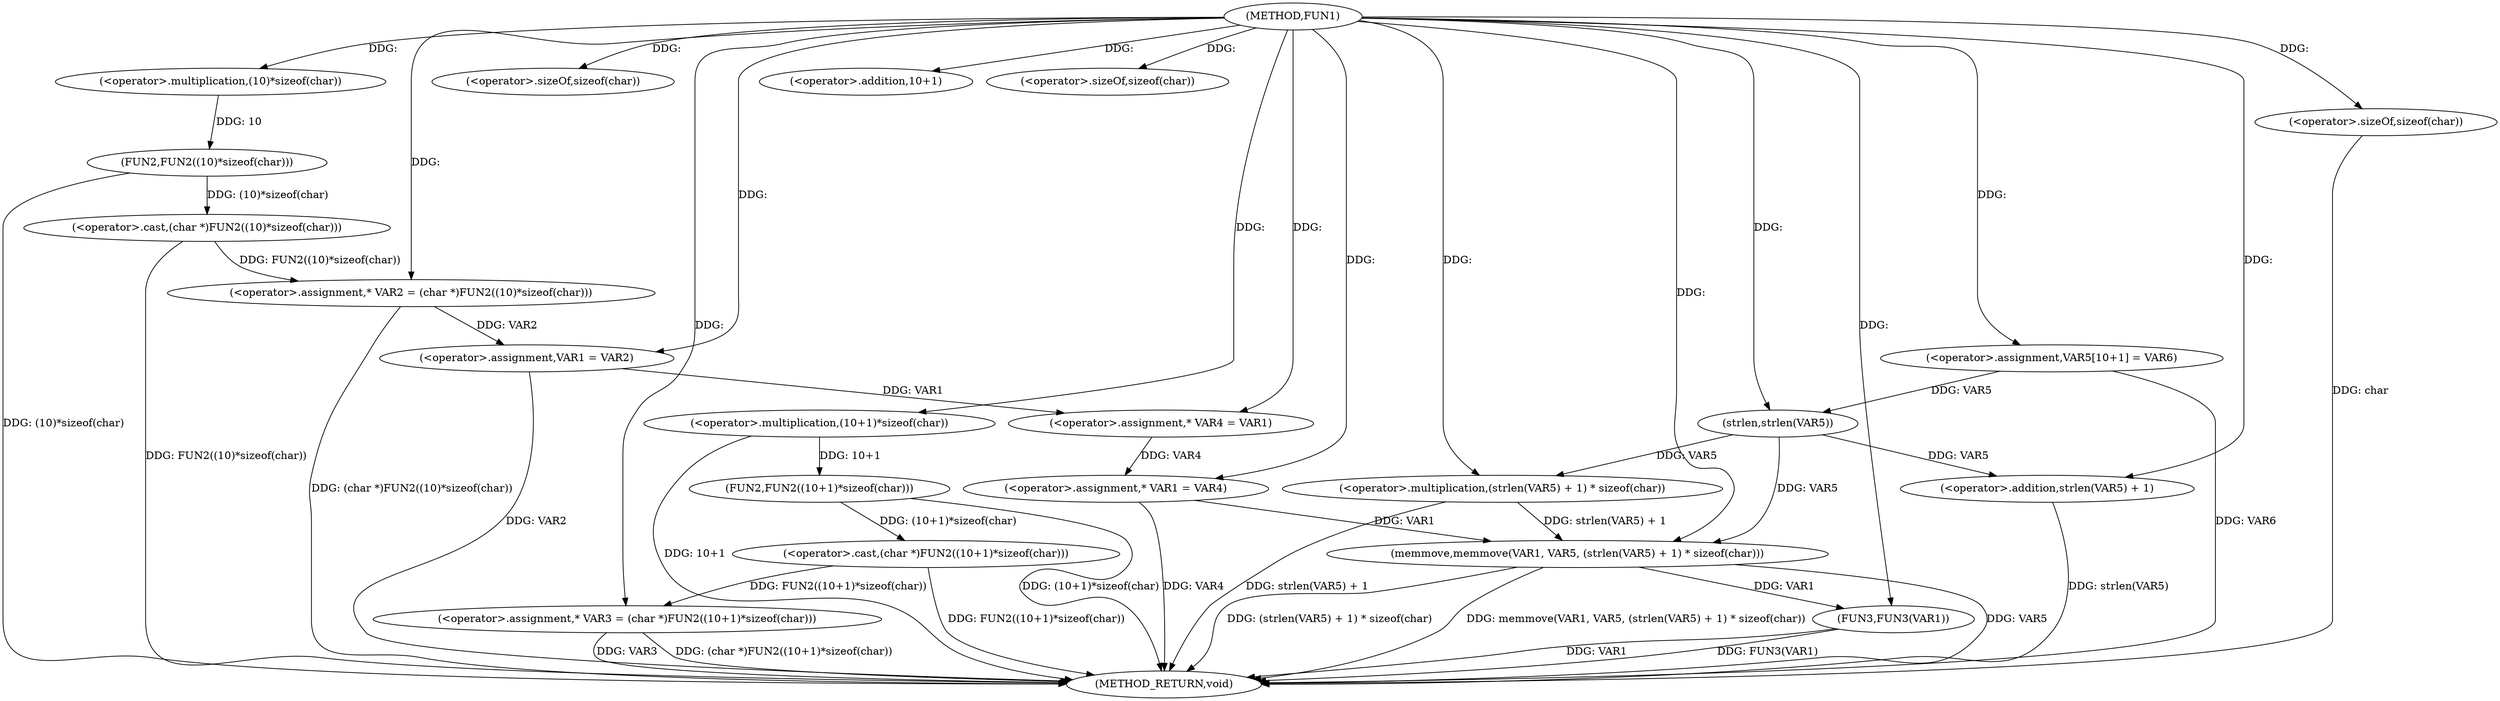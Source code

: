 digraph FUN1 {  
"1000100" [label = "(METHOD,FUN1)" ]
"1000154" [label = "(METHOD_RETURN,void)" ]
"1000104" [label = "(<operator>.assignment,* VAR2 = (char *)FUN2((10)*sizeof(char)))" ]
"1000106" [label = "(<operator>.cast,(char *)FUN2((10)*sizeof(char)))" ]
"1000108" [label = "(FUN2,FUN2((10)*sizeof(char)))" ]
"1000109" [label = "(<operator>.multiplication,(10)*sizeof(char))" ]
"1000111" [label = "(<operator>.sizeOf,sizeof(char))" ]
"1000114" [label = "(<operator>.assignment,* VAR3 = (char *)FUN2((10+1)*sizeof(char)))" ]
"1000116" [label = "(<operator>.cast,(char *)FUN2((10+1)*sizeof(char)))" ]
"1000118" [label = "(FUN2,FUN2((10+1)*sizeof(char)))" ]
"1000119" [label = "(<operator>.multiplication,(10+1)*sizeof(char))" ]
"1000120" [label = "(<operator>.addition,10+1)" ]
"1000123" [label = "(<operator>.sizeOf,sizeof(char))" ]
"1000125" [label = "(<operator>.assignment,VAR1 = VAR2)" ]
"1000130" [label = "(<operator>.assignment,* VAR4 = VAR1)" ]
"1000134" [label = "(<operator>.assignment,* VAR1 = VAR4)" ]
"1000139" [label = "(<operator>.assignment,VAR5[10+1] = VAR6)" ]
"1000142" [label = "(memmove,memmove(VAR1, VAR5, (strlen(VAR5) + 1) * sizeof(char)))" ]
"1000145" [label = "(<operator>.multiplication,(strlen(VAR5) + 1) * sizeof(char))" ]
"1000146" [label = "(<operator>.addition,strlen(VAR5) + 1)" ]
"1000147" [label = "(strlen,strlen(VAR5))" ]
"1000150" [label = "(<operator>.sizeOf,sizeof(char))" ]
"1000152" [label = "(FUN3,FUN3(VAR1))" ]
  "1000142" -> "1000154"  [ label = "DDG: memmove(VAR1, VAR5, (strlen(VAR5) + 1) * sizeof(char))"] 
  "1000106" -> "1000154"  [ label = "DDG: FUN2((10)*sizeof(char))"] 
  "1000150" -> "1000154"  [ label = "DDG: char"] 
  "1000152" -> "1000154"  [ label = "DDG: FUN3(VAR1)"] 
  "1000114" -> "1000154"  [ label = "DDG: VAR3"] 
  "1000116" -> "1000154"  [ label = "DDG: FUN2((10+1)*sizeof(char))"] 
  "1000119" -> "1000154"  [ label = "DDG: 10+1"] 
  "1000118" -> "1000154"  [ label = "DDG: (10+1)*sizeof(char)"] 
  "1000145" -> "1000154"  [ label = "DDG: strlen(VAR5) + 1"] 
  "1000139" -> "1000154"  [ label = "DDG: VAR6"] 
  "1000142" -> "1000154"  [ label = "DDG: VAR5"] 
  "1000125" -> "1000154"  [ label = "DDG: VAR2"] 
  "1000152" -> "1000154"  [ label = "DDG: VAR1"] 
  "1000134" -> "1000154"  [ label = "DDG: VAR4"] 
  "1000142" -> "1000154"  [ label = "DDG: (strlen(VAR5) + 1) * sizeof(char)"] 
  "1000146" -> "1000154"  [ label = "DDG: strlen(VAR5)"] 
  "1000114" -> "1000154"  [ label = "DDG: (char *)FUN2((10+1)*sizeof(char))"] 
  "1000104" -> "1000154"  [ label = "DDG: (char *)FUN2((10)*sizeof(char))"] 
  "1000108" -> "1000154"  [ label = "DDG: (10)*sizeof(char)"] 
  "1000106" -> "1000104"  [ label = "DDG: FUN2((10)*sizeof(char))"] 
  "1000100" -> "1000104"  [ label = "DDG: "] 
  "1000108" -> "1000106"  [ label = "DDG: (10)*sizeof(char)"] 
  "1000109" -> "1000108"  [ label = "DDG: 10"] 
  "1000100" -> "1000109"  [ label = "DDG: "] 
  "1000100" -> "1000111"  [ label = "DDG: "] 
  "1000116" -> "1000114"  [ label = "DDG: FUN2((10+1)*sizeof(char))"] 
  "1000100" -> "1000114"  [ label = "DDG: "] 
  "1000118" -> "1000116"  [ label = "DDG: (10+1)*sizeof(char)"] 
  "1000119" -> "1000118"  [ label = "DDG: 10+1"] 
  "1000100" -> "1000119"  [ label = "DDG: "] 
  "1000100" -> "1000120"  [ label = "DDG: "] 
  "1000100" -> "1000123"  [ label = "DDG: "] 
  "1000104" -> "1000125"  [ label = "DDG: VAR2"] 
  "1000100" -> "1000125"  [ label = "DDG: "] 
  "1000125" -> "1000130"  [ label = "DDG: VAR1"] 
  "1000100" -> "1000130"  [ label = "DDG: "] 
  "1000130" -> "1000134"  [ label = "DDG: VAR4"] 
  "1000100" -> "1000134"  [ label = "DDG: "] 
  "1000100" -> "1000139"  [ label = "DDG: "] 
  "1000134" -> "1000142"  [ label = "DDG: VAR1"] 
  "1000100" -> "1000142"  [ label = "DDG: "] 
  "1000147" -> "1000142"  [ label = "DDG: VAR5"] 
  "1000145" -> "1000142"  [ label = "DDG: strlen(VAR5) + 1"] 
  "1000147" -> "1000145"  [ label = "DDG: VAR5"] 
  "1000100" -> "1000145"  [ label = "DDG: "] 
  "1000147" -> "1000146"  [ label = "DDG: VAR5"] 
  "1000139" -> "1000147"  [ label = "DDG: VAR5"] 
  "1000100" -> "1000147"  [ label = "DDG: "] 
  "1000100" -> "1000146"  [ label = "DDG: "] 
  "1000100" -> "1000150"  [ label = "DDG: "] 
  "1000142" -> "1000152"  [ label = "DDG: VAR1"] 
  "1000100" -> "1000152"  [ label = "DDG: "] 
}
